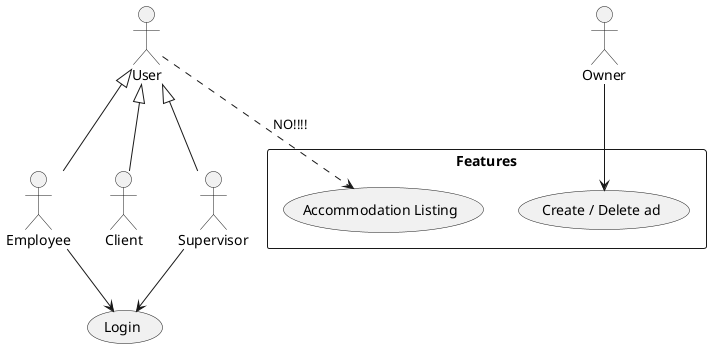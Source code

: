 @startuml

rectangle Features {
  (Accommodation Listing) as AL
  (Create / Delete ad) as CDA
}


Employee -up-|> User
Client -up-|> User
Supervisor -up-|> User
Employee --> (Login)
Supervisor --> (Login)
User ..> AL : NO!!!!
Owner --> CDA

@enduml